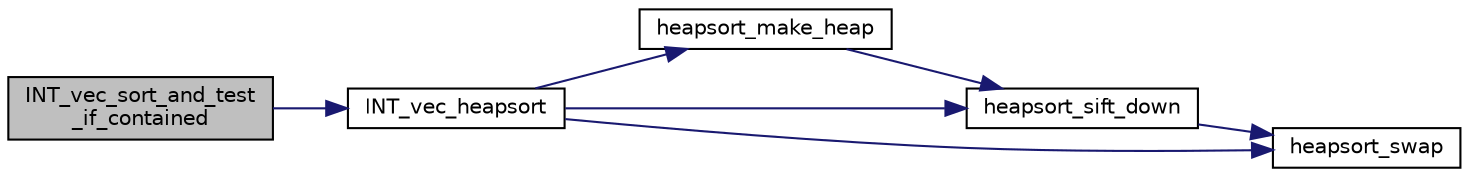 digraph "INT_vec_sort_and_test_if_contained"
{
  edge [fontname="Helvetica",fontsize="10",labelfontname="Helvetica",labelfontsize="10"];
  node [fontname="Helvetica",fontsize="10",shape=record];
  rankdir="LR";
  Node7094 [label="INT_vec_sort_and_test\l_if_contained",height=0.2,width=0.4,color="black", fillcolor="grey75", style="filled", fontcolor="black"];
  Node7094 -> Node7095 [color="midnightblue",fontsize="10",style="solid",fontname="Helvetica"];
  Node7095 [label="INT_vec_heapsort",height=0.2,width=0.4,color="black", fillcolor="white", style="filled",URL="$d4/dd7/sorting_8_c.html#a3590ad9987f801fbfc94634300182f39"];
  Node7095 -> Node7096 [color="midnightblue",fontsize="10",style="solid",fontname="Helvetica"];
  Node7096 [label="heapsort_make_heap",height=0.2,width=0.4,color="black", fillcolor="white", style="filled",URL="$d4/dd7/sorting_8_c.html#a42f24453d7d77eeb1338ebd1a13cfdbb"];
  Node7096 -> Node7097 [color="midnightblue",fontsize="10",style="solid",fontname="Helvetica"];
  Node7097 [label="heapsort_sift_down",height=0.2,width=0.4,color="black", fillcolor="white", style="filled",URL="$d4/dd7/sorting_8_c.html#a65cbb1a6a3f01f511673705437ddc18b"];
  Node7097 -> Node7098 [color="midnightblue",fontsize="10",style="solid",fontname="Helvetica"];
  Node7098 [label="heapsort_swap",height=0.2,width=0.4,color="black", fillcolor="white", style="filled",URL="$d4/dd7/sorting_8_c.html#a8f048362e6065297b19b6975bcbbfcc6"];
  Node7095 -> Node7098 [color="midnightblue",fontsize="10",style="solid",fontname="Helvetica"];
  Node7095 -> Node7097 [color="midnightblue",fontsize="10",style="solid",fontname="Helvetica"];
}

